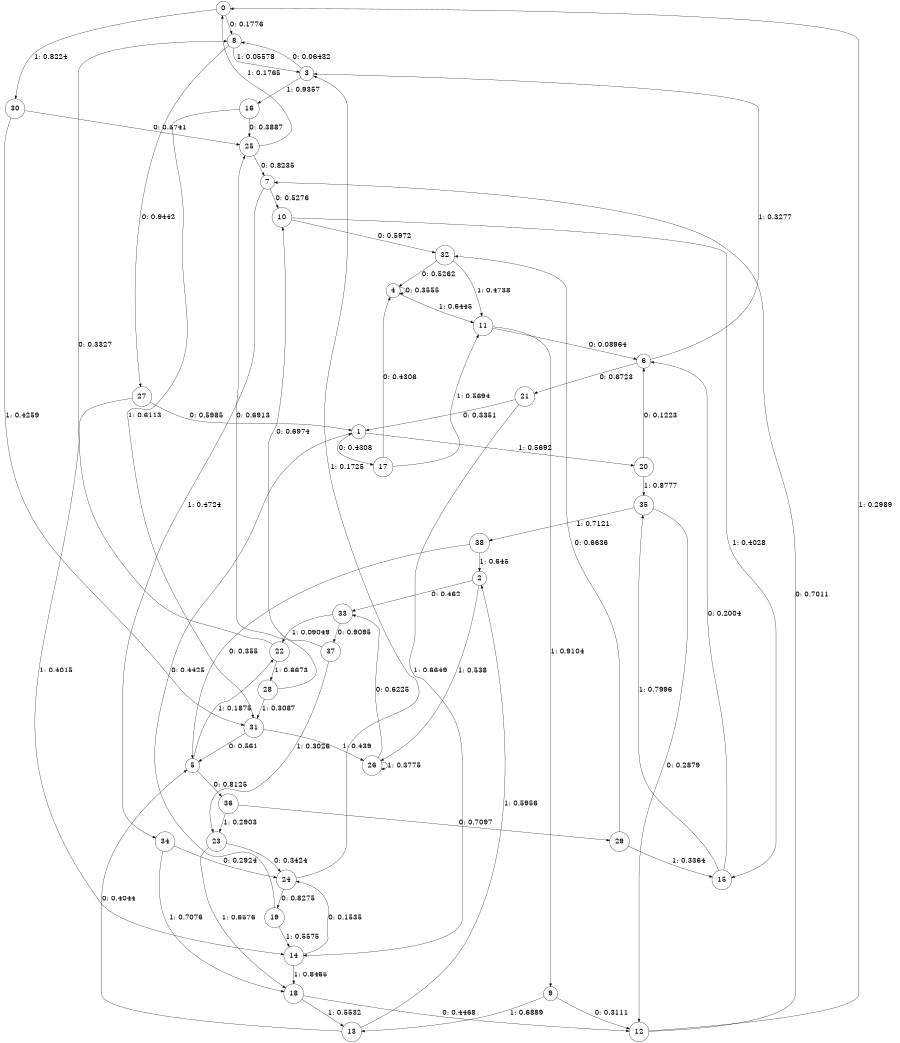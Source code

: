 digraph "ch24faceL7" {
size = "6,8.5";
ratio = "fill";
node [shape = circle];
node [fontsize = 24];
edge [fontsize = 24];
0 -> 8 [label = "0: 0.1776   "];
0 -> 30 [label = "1: 0.8224   "];
1 -> 17 [label = "0: 0.4308   "];
1 -> 20 [label = "1: 0.5692   "];
2 -> 33 [label = "0: 0.462    "];
2 -> 26 [label = "1: 0.538    "];
3 -> 8 [label = "0: 0.06432  "];
3 -> 16 [label = "1: 0.9357   "];
4 -> 4 [label = "0: 0.3555   "];
4 -> 11 [label = "1: 0.6445   "];
5 -> 36 [label = "0: 0.8125   "];
5 -> 22 [label = "1: 0.1875   "];
6 -> 21 [label = "0: 0.6723   "];
6 -> 3 [label = "1: 0.3277   "];
7 -> 10 [label = "0: 0.5276   "];
7 -> 34 [label = "1: 0.4724   "];
8 -> 27 [label = "0: 0.9442   "];
8 -> 3 [label = "1: 0.05578  "];
9 -> 12 [label = "0: 0.3111   "];
9 -> 13 [label = "1: 0.6889   "];
10 -> 32 [label = "0: 0.5972   "];
10 -> 15 [label = "1: 0.4028   "];
11 -> 6 [label = "0: 0.08964  "];
11 -> 9 [label = "1: 0.9104   "];
12 -> 7 [label = "0: 0.7011   "];
12 -> 0 [label = "1: 0.2989   "];
13 -> 5 [label = "0: 0.4044   "];
13 -> 2 [label = "1: 0.5956   "];
14 -> 24 [label = "0: 0.1535   "];
14 -> 18 [label = "1: 0.8465   "];
15 -> 6 [label = "0: 0.2004   "];
15 -> 35 [label = "1: 0.7996   "];
16 -> 25 [label = "0: 0.3887   "];
16 -> 31 [label = "1: 0.6113   "];
17 -> 4 [label = "0: 0.4306   "];
17 -> 11 [label = "1: 0.5694   "];
18 -> 12 [label = "0: 0.4468   "];
18 -> 13 [label = "1: 0.5532   "];
19 -> 1 [label = "0: 0.4425   "];
19 -> 14 [label = "1: 0.5575   "];
20 -> 6 [label = "0: 0.1223   "];
20 -> 35 [label = "1: 0.8777   "];
21 -> 1 [label = "0: 0.3351   "];
21 -> 14 [label = "1: 0.6649   "];
22 -> 8 [label = "0: 0.3327   "];
22 -> 28 [label = "1: 0.6673   "];
23 -> 24 [label = "0: 0.3424   "];
23 -> 18 [label = "1: 0.6576   "];
24 -> 19 [label = "0: 0.8275   "];
24 -> 3 [label = "1: 0.1725   "];
25 -> 7 [label = "0: 0.8235   "];
25 -> 0 [label = "1: 0.1765   "];
26 -> 33 [label = "0: 0.6225   "];
26 -> 26 [label = "1: 0.3775   "];
27 -> 1 [label = "0: 0.5985   "];
27 -> 14 [label = "1: 0.4015   "];
28 -> 25 [label = "0: 0.6913   "];
28 -> 31 [label = "1: 0.3087   "];
29 -> 32 [label = "0: 0.6636   "];
29 -> 15 [label = "1: 0.3364   "];
30 -> 25 [label = "0: 0.5741   "];
30 -> 31 [label = "1: 0.4259   "];
31 -> 5 [label = "0: 0.561    "];
31 -> 26 [label = "1: 0.439    "];
32 -> 4 [label = "0: 0.5262   "];
32 -> 11 [label = "1: 0.4738   "];
33 -> 37 [label = "0: 0.9095   "];
33 -> 22 [label = "1: 0.09049  "];
34 -> 24 [label = "0: 0.2924   "];
34 -> 18 [label = "1: 0.7076   "];
35 -> 12 [label = "0: 0.2879   "];
35 -> 38 [label = "1: 0.7121   "];
36 -> 29 [label = "0: 0.7097   "];
36 -> 23 [label = "1: 0.2903   "];
37 -> 10 [label = "0: 0.6974   "];
37 -> 23 [label = "1: 0.3026   "];
38 -> 5 [label = "0: 0.355    "];
38 -> 2 [label = "1: 0.645    "];
}